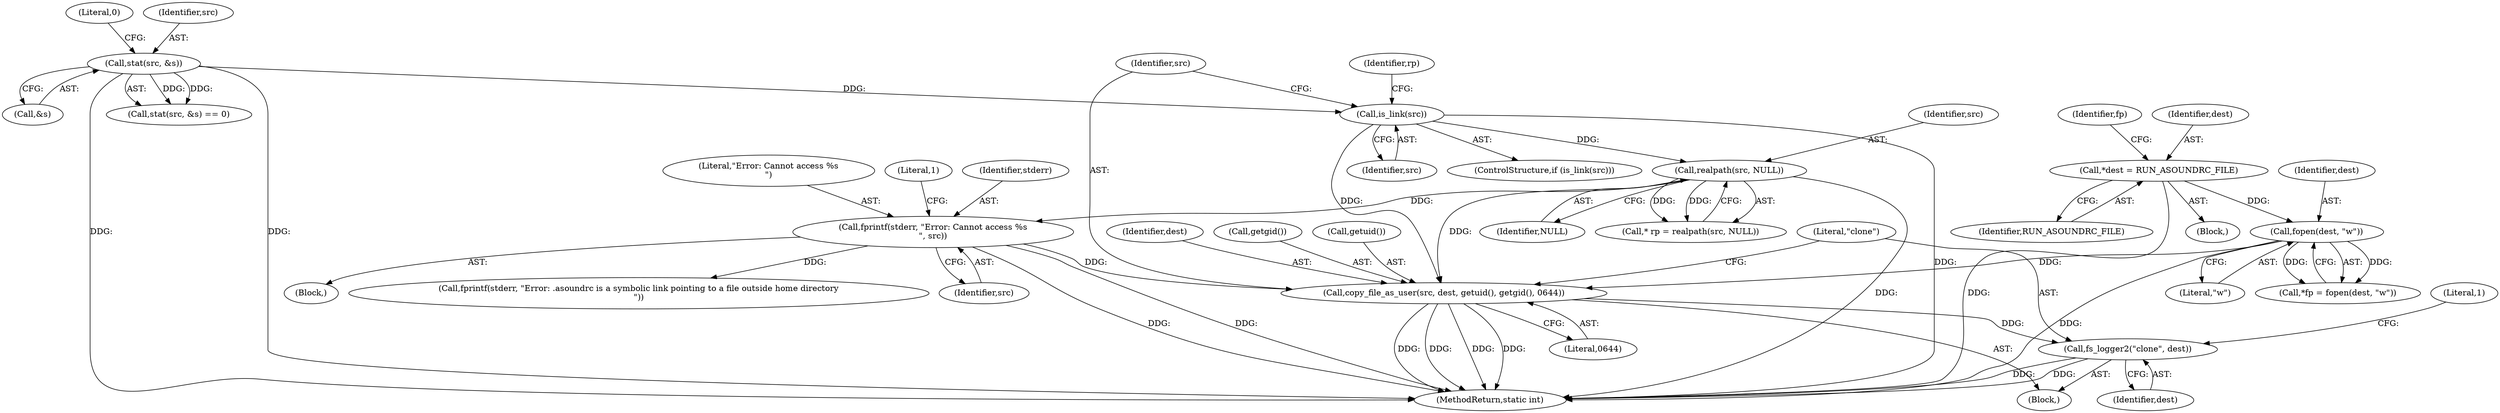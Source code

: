 digraph "0_firejail_b8a4ff9775318ca5e679183884a6a63f3da8f863_2@API" {
"1000192" [label="(Call,copy_file_as_user(src, dest, getuid(), getgid(), 0644))"];
"1000166" [label="(Call,fprintf(stderr, \"Error: Cannot access %s\n\", src))"];
"1000159" [label="(Call,realpath(src, NULL))"];
"1000153" [label="(Call,is_link(src))"];
"1000146" [label="(Call,stat(src, &s))"];
"1000114" [label="(Call,fopen(dest, \"w\"))"];
"1000108" [label="(Call,*dest = RUN_ASOUNDRC_FILE)"];
"1000198" [label="(Call,fs_logger2(\"clone\", dest))"];
"1000150" [label="(Literal,0)"];
"1000165" [label="(Block,)"];
"1000200" [label="(Identifier,dest)"];
"1000104" [label="(Block,)"];
"1000205" [label="(MethodReturn,static int)"];
"1000194" [label="(Identifier,dest)"];
"1000113" [label="(Identifier,fp)"];
"1000116" [label="(Literal,\"w\")"];
"1000145" [label="(Call,stat(src, &s) == 0)"];
"1000185" [label="(Call,fprintf(stderr, \"Error: .asoundrc is a symbolic link pointing to a file outside home directory\n\"))"];
"1000153" [label="(Call,is_link(src))"];
"1000171" [label="(Literal,1)"];
"1000159" [label="(Call,realpath(src, NULL))"];
"1000198" [label="(Call,fs_logger2(\"clone\", dest))"];
"1000167" [label="(Identifier,stderr)"];
"1000161" [label="(Identifier,NULL)"];
"1000154" [label="(Identifier,src)"];
"1000158" [label="(Identifier,rp)"];
"1000169" [label="(Identifier,src)"];
"1000147" [label="(Identifier,src)"];
"1000166" [label="(Call,fprintf(stderr, \"Error: Cannot access %s\n\", src))"];
"1000148" [label="(Call,&s)"];
"1000110" [label="(Identifier,RUN_ASOUNDRC_FILE)"];
"1000192" [label="(Call,copy_file_as_user(src, dest, getuid(), getgid(), 0644))"];
"1000151" [label="(Block,)"];
"1000196" [label="(Call,getgid())"];
"1000168" [label="(Literal,\"Error: Cannot access %s\n\")"];
"1000108" [label="(Call,*dest = RUN_ASOUNDRC_FILE)"];
"1000146" [label="(Call,stat(src, &s))"];
"1000109" [label="(Identifier,dest)"];
"1000157" [label="(Call,* rp = realpath(src, NULL))"];
"1000202" [label="(Literal,1)"];
"1000160" [label="(Identifier,src)"];
"1000197" [label="(Literal,0644)"];
"1000199" [label="(Literal,\"clone\")"];
"1000193" [label="(Identifier,src)"];
"1000114" [label="(Call,fopen(dest, \"w\"))"];
"1000112" [label="(Call,*fp = fopen(dest, \"w\"))"];
"1000195" [label="(Call,getuid())"];
"1000115" [label="(Identifier,dest)"];
"1000152" [label="(ControlStructure,if (is_link(src)))"];
"1000192" -> "1000151"  [label="AST: "];
"1000192" -> "1000197"  [label="CFG: "];
"1000193" -> "1000192"  [label="AST: "];
"1000194" -> "1000192"  [label="AST: "];
"1000195" -> "1000192"  [label="AST: "];
"1000196" -> "1000192"  [label="AST: "];
"1000197" -> "1000192"  [label="AST: "];
"1000199" -> "1000192"  [label="CFG: "];
"1000192" -> "1000205"  [label="DDG: "];
"1000192" -> "1000205"  [label="DDG: "];
"1000192" -> "1000205"  [label="DDG: "];
"1000192" -> "1000205"  [label="DDG: "];
"1000166" -> "1000192"  [label="DDG: "];
"1000159" -> "1000192"  [label="DDG: "];
"1000153" -> "1000192"  [label="DDG: "];
"1000114" -> "1000192"  [label="DDG: "];
"1000192" -> "1000198"  [label="DDG: "];
"1000166" -> "1000165"  [label="AST: "];
"1000166" -> "1000169"  [label="CFG: "];
"1000167" -> "1000166"  [label="AST: "];
"1000168" -> "1000166"  [label="AST: "];
"1000169" -> "1000166"  [label="AST: "];
"1000171" -> "1000166"  [label="CFG: "];
"1000166" -> "1000205"  [label="DDG: "];
"1000166" -> "1000205"  [label="DDG: "];
"1000159" -> "1000166"  [label="DDG: "];
"1000166" -> "1000185"  [label="DDG: "];
"1000159" -> "1000157"  [label="AST: "];
"1000159" -> "1000161"  [label="CFG: "];
"1000160" -> "1000159"  [label="AST: "];
"1000161" -> "1000159"  [label="AST: "];
"1000157" -> "1000159"  [label="CFG: "];
"1000159" -> "1000205"  [label="DDG: "];
"1000159" -> "1000157"  [label="DDG: "];
"1000159" -> "1000157"  [label="DDG: "];
"1000153" -> "1000159"  [label="DDG: "];
"1000153" -> "1000152"  [label="AST: "];
"1000153" -> "1000154"  [label="CFG: "];
"1000154" -> "1000153"  [label="AST: "];
"1000158" -> "1000153"  [label="CFG: "];
"1000193" -> "1000153"  [label="CFG: "];
"1000153" -> "1000205"  [label="DDG: "];
"1000146" -> "1000153"  [label="DDG: "];
"1000146" -> "1000145"  [label="AST: "];
"1000146" -> "1000148"  [label="CFG: "];
"1000147" -> "1000146"  [label="AST: "];
"1000148" -> "1000146"  [label="AST: "];
"1000150" -> "1000146"  [label="CFG: "];
"1000146" -> "1000205"  [label="DDG: "];
"1000146" -> "1000205"  [label="DDG: "];
"1000146" -> "1000145"  [label="DDG: "];
"1000146" -> "1000145"  [label="DDG: "];
"1000114" -> "1000112"  [label="AST: "];
"1000114" -> "1000116"  [label="CFG: "];
"1000115" -> "1000114"  [label="AST: "];
"1000116" -> "1000114"  [label="AST: "];
"1000112" -> "1000114"  [label="CFG: "];
"1000114" -> "1000205"  [label="DDG: "];
"1000114" -> "1000112"  [label="DDG: "];
"1000114" -> "1000112"  [label="DDG: "];
"1000108" -> "1000114"  [label="DDG: "];
"1000108" -> "1000104"  [label="AST: "];
"1000108" -> "1000110"  [label="CFG: "];
"1000109" -> "1000108"  [label="AST: "];
"1000110" -> "1000108"  [label="AST: "];
"1000113" -> "1000108"  [label="CFG: "];
"1000108" -> "1000205"  [label="DDG: "];
"1000198" -> "1000151"  [label="AST: "];
"1000198" -> "1000200"  [label="CFG: "];
"1000199" -> "1000198"  [label="AST: "];
"1000200" -> "1000198"  [label="AST: "];
"1000202" -> "1000198"  [label="CFG: "];
"1000198" -> "1000205"  [label="DDG: "];
"1000198" -> "1000205"  [label="DDG: "];
}
